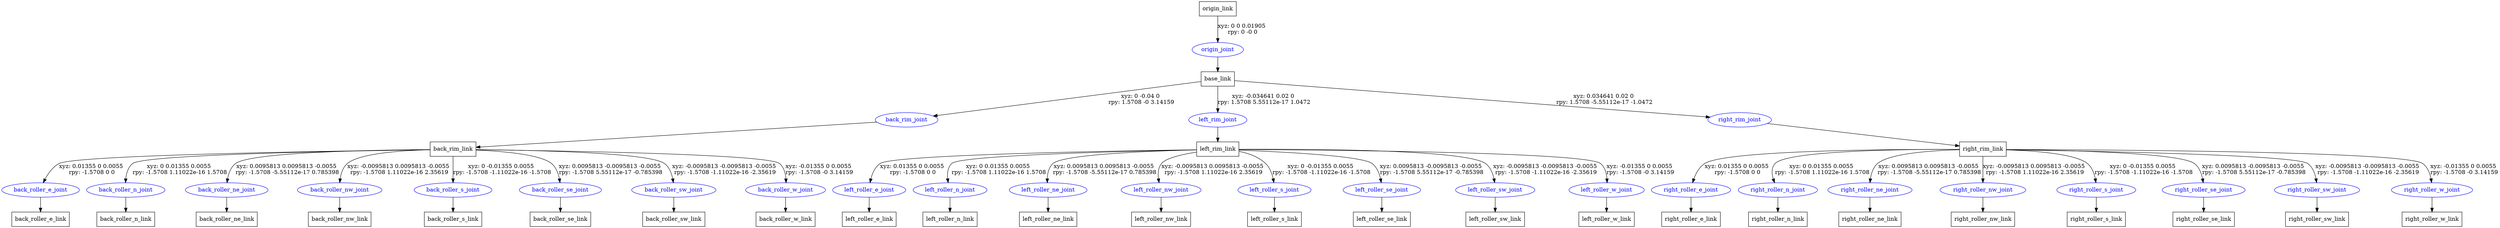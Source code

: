 digraph G {
node [shape=box];
"origin_link" [label="origin_link"];
"base_link" [label="base_link"];
"back_rim_link" [label="back_rim_link"];
"back_roller_e_link" [label="back_roller_e_link"];
"back_roller_n_link" [label="back_roller_n_link"];
"back_roller_ne_link" [label="back_roller_ne_link"];
"back_roller_nw_link" [label="back_roller_nw_link"];
"back_roller_s_link" [label="back_roller_s_link"];
"back_roller_se_link" [label="back_roller_se_link"];
"back_roller_sw_link" [label="back_roller_sw_link"];
"back_roller_w_link" [label="back_roller_w_link"];
"left_rim_link" [label="left_rim_link"];
"left_roller_e_link" [label="left_roller_e_link"];
"left_roller_n_link" [label="left_roller_n_link"];
"left_roller_ne_link" [label="left_roller_ne_link"];
"left_roller_nw_link" [label="left_roller_nw_link"];
"left_roller_s_link" [label="left_roller_s_link"];
"left_roller_se_link" [label="left_roller_se_link"];
"left_roller_sw_link" [label="left_roller_sw_link"];
"left_roller_w_link" [label="left_roller_w_link"];
"right_rim_link" [label="right_rim_link"];
"right_roller_e_link" [label="right_roller_e_link"];
"right_roller_n_link" [label="right_roller_n_link"];
"right_roller_ne_link" [label="right_roller_ne_link"];
"right_roller_nw_link" [label="right_roller_nw_link"];
"right_roller_s_link" [label="right_roller_s_link"];
"right_roller_se_link" [label="right_roller_se_link"];
"right_roller_sw_link" [label="right_roller_sw_link"];
"right_roller_w_link" [label="right_roller_w_link"];
node [shape=ellipse, color=blue, fontcolor=blue];
"origin_link" -> "origin_joint" [label="xyz: 0 0 0.01905 \nrpy: 0 -0 0"]
"origin_joint" -> "base_link"
"base_link" -> "back_rim_joint" [label="xyz: 0 -0.04 0 \nrpy: 1.5708 -0 3.14159"]
"back_rim_joint" -> "back_rim_link"
"back_rim_link" -> "back_roller_e_joint" [label="xyz: 0.01355 0 0.0055 \nrpy: -1.5708 0 0"]
"back_roller_e_joint" -> "back_roller_e_link"
"back_rim_link" -> "back_roller_n_joint" [label="xyz: 0 0.01355 0.0055 \nrpy: -1.5708 1.11022e-16 1.5708"]
"back_roller_n_joint" -> "back_roller_n_link"
"back_rim_link" -> "back_roller_ne_joint" [label="xyz: 0.0095813 0.0095813 -0.0055 \nrpy: -1.5708 -5.55112e-17 0.785398"]
"back_roller_ne_joint" -> "back_roller_ne_link"
"back_rim_link" -> "back_roller_nw_joint" [label="xyz: -0.0095813 0.0095813 -0.0055 \nrpy: -1.5708 1.11022e-16 2.35619"]
"back_roller_nw_joint" -> "back_roller_nw_link"
"back_rim_link" -> "back_roller_s_joint" [label="xyz: 0 -0.01355 0.0055 \nrpy: -1.5708 -1.11022e-16 -1.5708"]
"back_roller_s_joint" -> "back_roller_s_link"
"back_rim_link" -> "back_roller_se_joint" [label="xyz: 0.0095813 -0.0095813 -0.0055 \nrpy: -1.5708 5.55112e-17 -0.785398"]
"back_roller_se_joint" -> "back_roller_se_link"
"back_rim_link" -> "back_roller_sw_joint" [label="xyz: -0.0095813 -0.0095813 -0.0055 \nrpy: -1.5708 -1.11022e-16 -2.35619"]
"back_roller_sw_joint" -> "back_roller_sw_link"
"back_rim_link" -> "back_roller_w_joint" [label="xyz: -0.01355 0 0.0055 \nrpy: -1.5708 -0 3.14159"]
"back_roller_w_joint" -> "back_roller_w_link"
"base_link" -> "left_rim_joint" [label="xyz: -0.034641 0.02 0 \nrpy: 1.5708 5.55112e-17 1.0472"]
"left_rim_joint" -> "left_rim_link"
"left_rim_link" -> "left_roller_e_joint" [label="xyz: 0.01355 0 0.0055 \nrpy: -1.5708 0 0"]
"left_roller_e_joint" -> "left_roller_e_link"
"left_rim_link" -> "left_roller_n_joint" [label="xyz: 0 0.01355 0.0055 \nrpy: -1.5708 1.11022e-16 1.5708"]
"left_roller_n_joint" -> "left_roller_n_link"
"left_rim_link" -> "left_roller_ne_joint" [label="xyz: 0.0095813 0.0095813 -0.0055 \nrpy: -1.5708 -5.55112e-17 0.785398"]
"left_roller_ne_joint" -> "left_roller_ne_link"
"left_rim_link" -> "left_roller_nw_joint" [label="xyz: -0.0095813 0.0095813 -0.0055 \nrpy: -1.5708 1.11022e-16 2.35619"]
"left_roller_nw_joint" -> "left_roller_nw_link"
"left_rim_link" -> "left_roller_s_joint" [label="xyz: 0 -0.01355 0.0055 \nrpy: -1.5708 -1.11022e-16 -1.5708"]
"left_roller_s_joint" -> "left_roller_s_link"
"left_rim_link" -> "left_roller_se_joint" [label="xyz: 0.0095813 -0.0095813 -0.0055 \nrpy: -1.5708 5.55112e-17 -0.785398"]
"left_roller_se_joint" -> "left_roller_se_link"
"left_rim_link" -> "left_roller_sw_joint" [label="xyz: -0.0095813 -0.0095813 -0.0055 \nrpy: -1.5708 -1.11022e-16 -2.35619"]
"left_roller_sw_joint" -> "left_roller_sw_link"
"left_rim_link" -> "left_roller_w_joint" [label="xyz: -0.01355 0 0.0055 \nrpy: -1.5708 -0 3.14159"]
"left_roller_w_joint" -> "left_roller_w_link"
"base_link" -> "right_rim_joint" [label="xyz: 0.034641 0.02 0 \nrpy: 1.5708 -5.55112e-17 -1.0472"]
"right_rim_joint" -> "right_rim_link"
"right_rim_link" -> "right_roller_e_joint" [label="xyz: 0.01355 0 0.0055 \nrpy: -1.5708 0 0"]
"right_roller_e_joint" -> "right_roller_e_link"
"right_rim_link" -> "right_roller_n_joint" [label="xyz: 0 0.01355 0.0055 \nrpy: -1.5708 1.11022e-16 1.5708"]
"right_roller_n_joint" -> "right_roller_n_link"
"right_rim_link" -> "right_roller_ne_joint" [label="xyz: 0.0095813 0.0095813 -0.0055 \nrpy: -1.5708 -5.55112e-17 0.785398"]
"right_roller_ne_joint" -> "right_roller_ne_link"
"right_rim_link" -> "right_roller_nw_joint" [label="xyz: -0.0095813 0.0095813 -0.0055 \nrpy: -1.5708 1.11022e-16 2.35619"]
"right_roller_nw_joint" -> "right_roller_nw_link"
"right_rim_link" -> "right_roller_s_joint" [label="xyz: 0 -0.01355 0.0055 \nrpy: -1.5708 -1.11022e-16 -1.5708"]
"right_roller_s_joint" -> "right_roller_s_link"
"right_rim_link" -> "right_roller_se_joint" [label="xyz: 0.0095813 -0.0095813 -0.0055 \nrpy: -1.5708 5.55112e-17 -0.785398"]
"right_roller_se_joint" -> "right_roller_se_link"
"right_rim_link" -> "right_roller_sw_joint" [label="xyz: -0.0095813 -0.0095813 -0.0055 \nrpy: -1.5708 -1.11022e-16 -2.35619"]
"right_roller_sw_joint" -> "right_roller_sw_link"
"right_rim_link" -> "right_roller_w_joint" [label="xyz: -0.01355 0 0.0055 \nrpy: -1.5708 -0 3.14159"]
"right_roller_w_joint" -> "right_roller_w_link"
}

